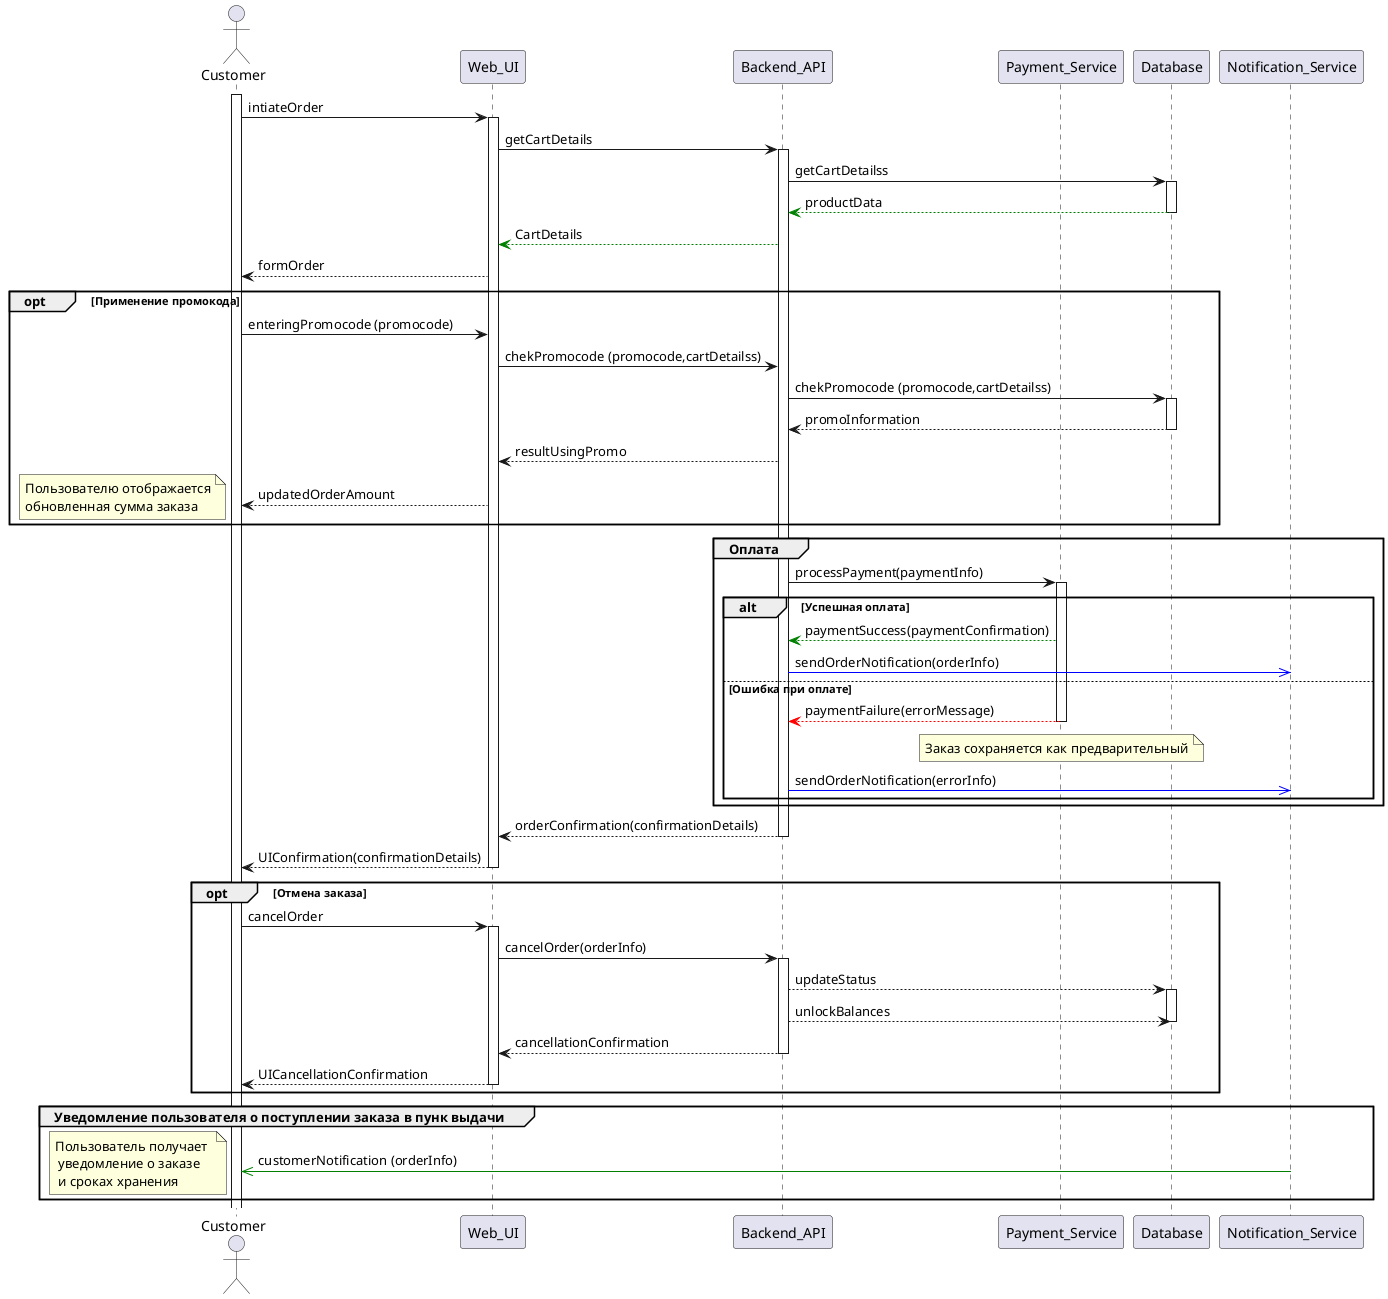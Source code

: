 @startuml
actor Customer
participant Web_UI
participant Backend_API
participant Payment_Service
participant Database
participant Notification_Service
activate Customer

Customer -> Web_UI: intiateOrder
activate Web_UI
Web_UI -> Backend_API: getCartDetails
activate Backend_API
Backend_API -> Database: getCartDetailss
activate Database
Database -[#green]-> Backend_API: productData
deactivate Database
Backend_API -[#green]-> Web_UI: CartDetails
Web_UI --> Customer: formOrder
opt Применение промокода
Customer -> Web_UI: enteringPromocode (promocode)
Web_UI -> Backend_API: chekPromocode (promocode,cartDetailss)
Backend_API -> Database: chekPromocode (promocode,cartDetailss)
activate Database
Database --> Backend_API: promoInformation
deactivate Database
Backend_API --> Web_UI: resultUsingPromo
Web_UI --> Customer: updatedOrderAmount
note left: Пользователю отображается\nобновленная сумма заказа
end
group Оплата
Backend_API -> Payment_Service: processPayment(paymentInfo)
activate Payment_Service
alt Успешная оплата
Payment_Service -[#green]-> Backend_API: paymentSuccess(paymentConfirmation)
Backend_API -[#blue]>> Notification_Service: sendOrderNotification(orderInfo)
else Ошибка при оплате
Payment_Service -[#red]-> Backend_API: paymentFailure(errorMessage)
note over Payment_Service: Заказ сохраняется как предварительный
deactivate Payment_Service
Backend_API -[#blue]>> Notification_Service: sendOrderNotification(errorInfo)
end
end
Backend_API --> Web_UI: orderConfirmation(confirmationDetails)
deactivate Backend_API
Web_UI --> Customer: UIConfirmation(confirmationDetails)
deactivate Web_UI
opt Отмена заказа
Customer -> Web_UI: сancelOrder
activate Web_UI
Web_UI -> Backend_API: сancelOrder(orderInfo)
activate Backend_API
Backend_API --> Database: updateStatus
activate Database
Backend_API --> Database: unlockBalances
deactivate Database
Backend_API --> Web_UI: cancellationСonfirmation
deactivate Backend_API
Web_UI --> Customer: UICancellationConfirmation
deactivate Web_UI
end
group Уведомление пользователя о поступлении заказа в пунк выдачи
Notification_Service -[#green]>> Customer: customerNotification (orderInfo)
note left: Пользователь получает \n уведомление о заказе\n и сроках хранения
end
@enduml

